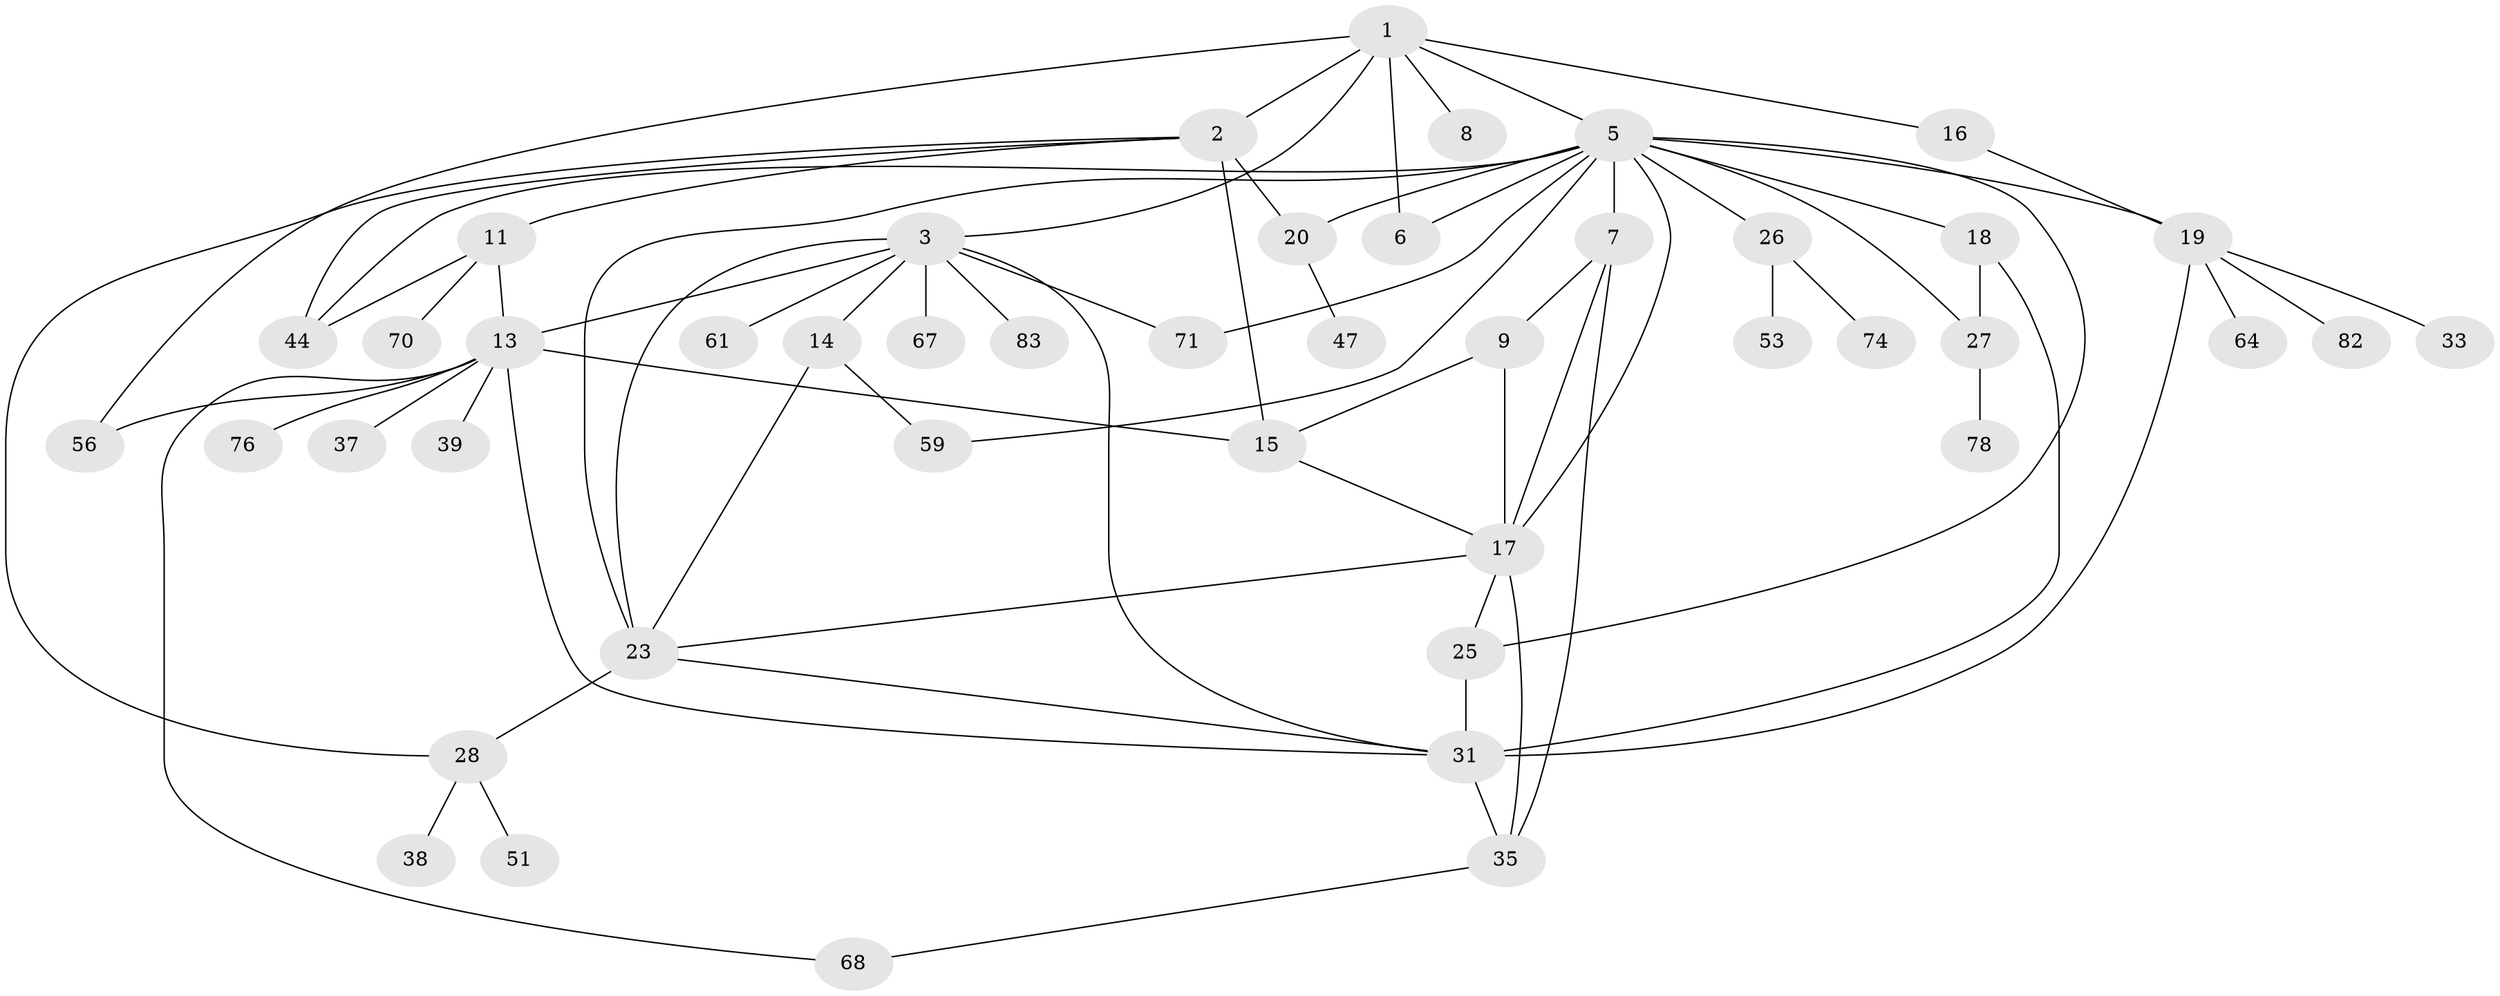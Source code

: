 // original degree distribution, {7: 0.01098901098901099, 6: 0.054945054945054944, 5: 0.07692307692307693, 8: 0.01098901098901099, 2: 0.1978021978021978, 1: 0.3076923076923077, 3: 0.1978021978021978, 4: 0.14285714285714285}
// Generated by graph-tools (version 1.1) at 2025/13/03/09/25 04:13:16]
// undirected, 45 vertices, 72 edges
graph export_dot {
graph [start="1"]
  node [color=gray90,style=filled];
  1;
  2 [super="+10"];
  3 [super="+4+57"];
  5 [super="+40+12+41+52"];
  6;
  7 [super="+49"];
  8;
  9;
  11;
  13 [super="+73+21"];
  14 [super="+30"];
  15 [super="+42+36"];
  16 [super="+84"];
  17 [super="+24"];
  18;
  19 [super="+58+80"];
  20 [super="+86"];
  23 [super="+63"];
  25 [super="+75"];
  26 [super="+32"];
  27 [super="+46"];
  28 [super="+43"];
  31 [super="+87+81"];
  33;
  35 [super="+66+54"];
  37;
  38;
  39;
  44 [super="+90"];
  47;
  51;
  53;
  56;
  59;
  61;
  64;
  67;
  68;
  70;
  71;
  74;
  76;
  78;
  82;
  83;
  1 -- 2;
  1 -- 3;
  1 -- 5;
  1 -- 6;
  1 -- 8;
  1 -- 16;
  1 -- 56;
  2 -- 11;
  2 -- 28;
  2 -- 15 [weight=2];
  2 -- 44;
  2 -- 20;
  3 -- 13;
  3 -- 14;
  3 -- 67;
  3 -- 23;
  3 -- 71;
  3 -- 61;
  3 -- 31;
  3 -- 83;
  5 -- 7 [weight=2];
  5 -- 19 [weight=2];
  5 -- 18;
  5 -- 20;
  5 -- 25;
  5 -- 26;
  5 -- 27 [weight=2];
  5 -- 6;
  5 -- 71;
  5 -- 17;
  5 -- 23 [weight=2];
  5 -- 59;
  5 -- 44;
  7 -- 9;
  7 -- 17;
  7 -- 35;
  9 -- 17;
  9 -- 15;
  11 -- 44;
  11 -- 70;
  11 -- 13;
  13 -- 68;
  13 -- 31;
  13 -- 37;
  13 -- 39;
  13 -- 56;
  13 -- 76;
  13 -- 15;
  14 -- 23;
  14 -- 59;
  15 -- 17;
  16 -- 19;
  17 -- 23;
  17 -- 25;
  17 -- 35;
  18 -- 27;
  18 -- 31;
  19 -- 33;
  19 -- 64;
  19 -- 82;
  19 -- 31;
  20 -- 47;
  23 -- 31;
  23 -- 28;
  25 -- 31;
  26 -- 53;
  26 -- 74;
  27 -- 78;
  28 -- 38;
  28 -- 51;
  31 -- 35;
  35 -- 68;
}
